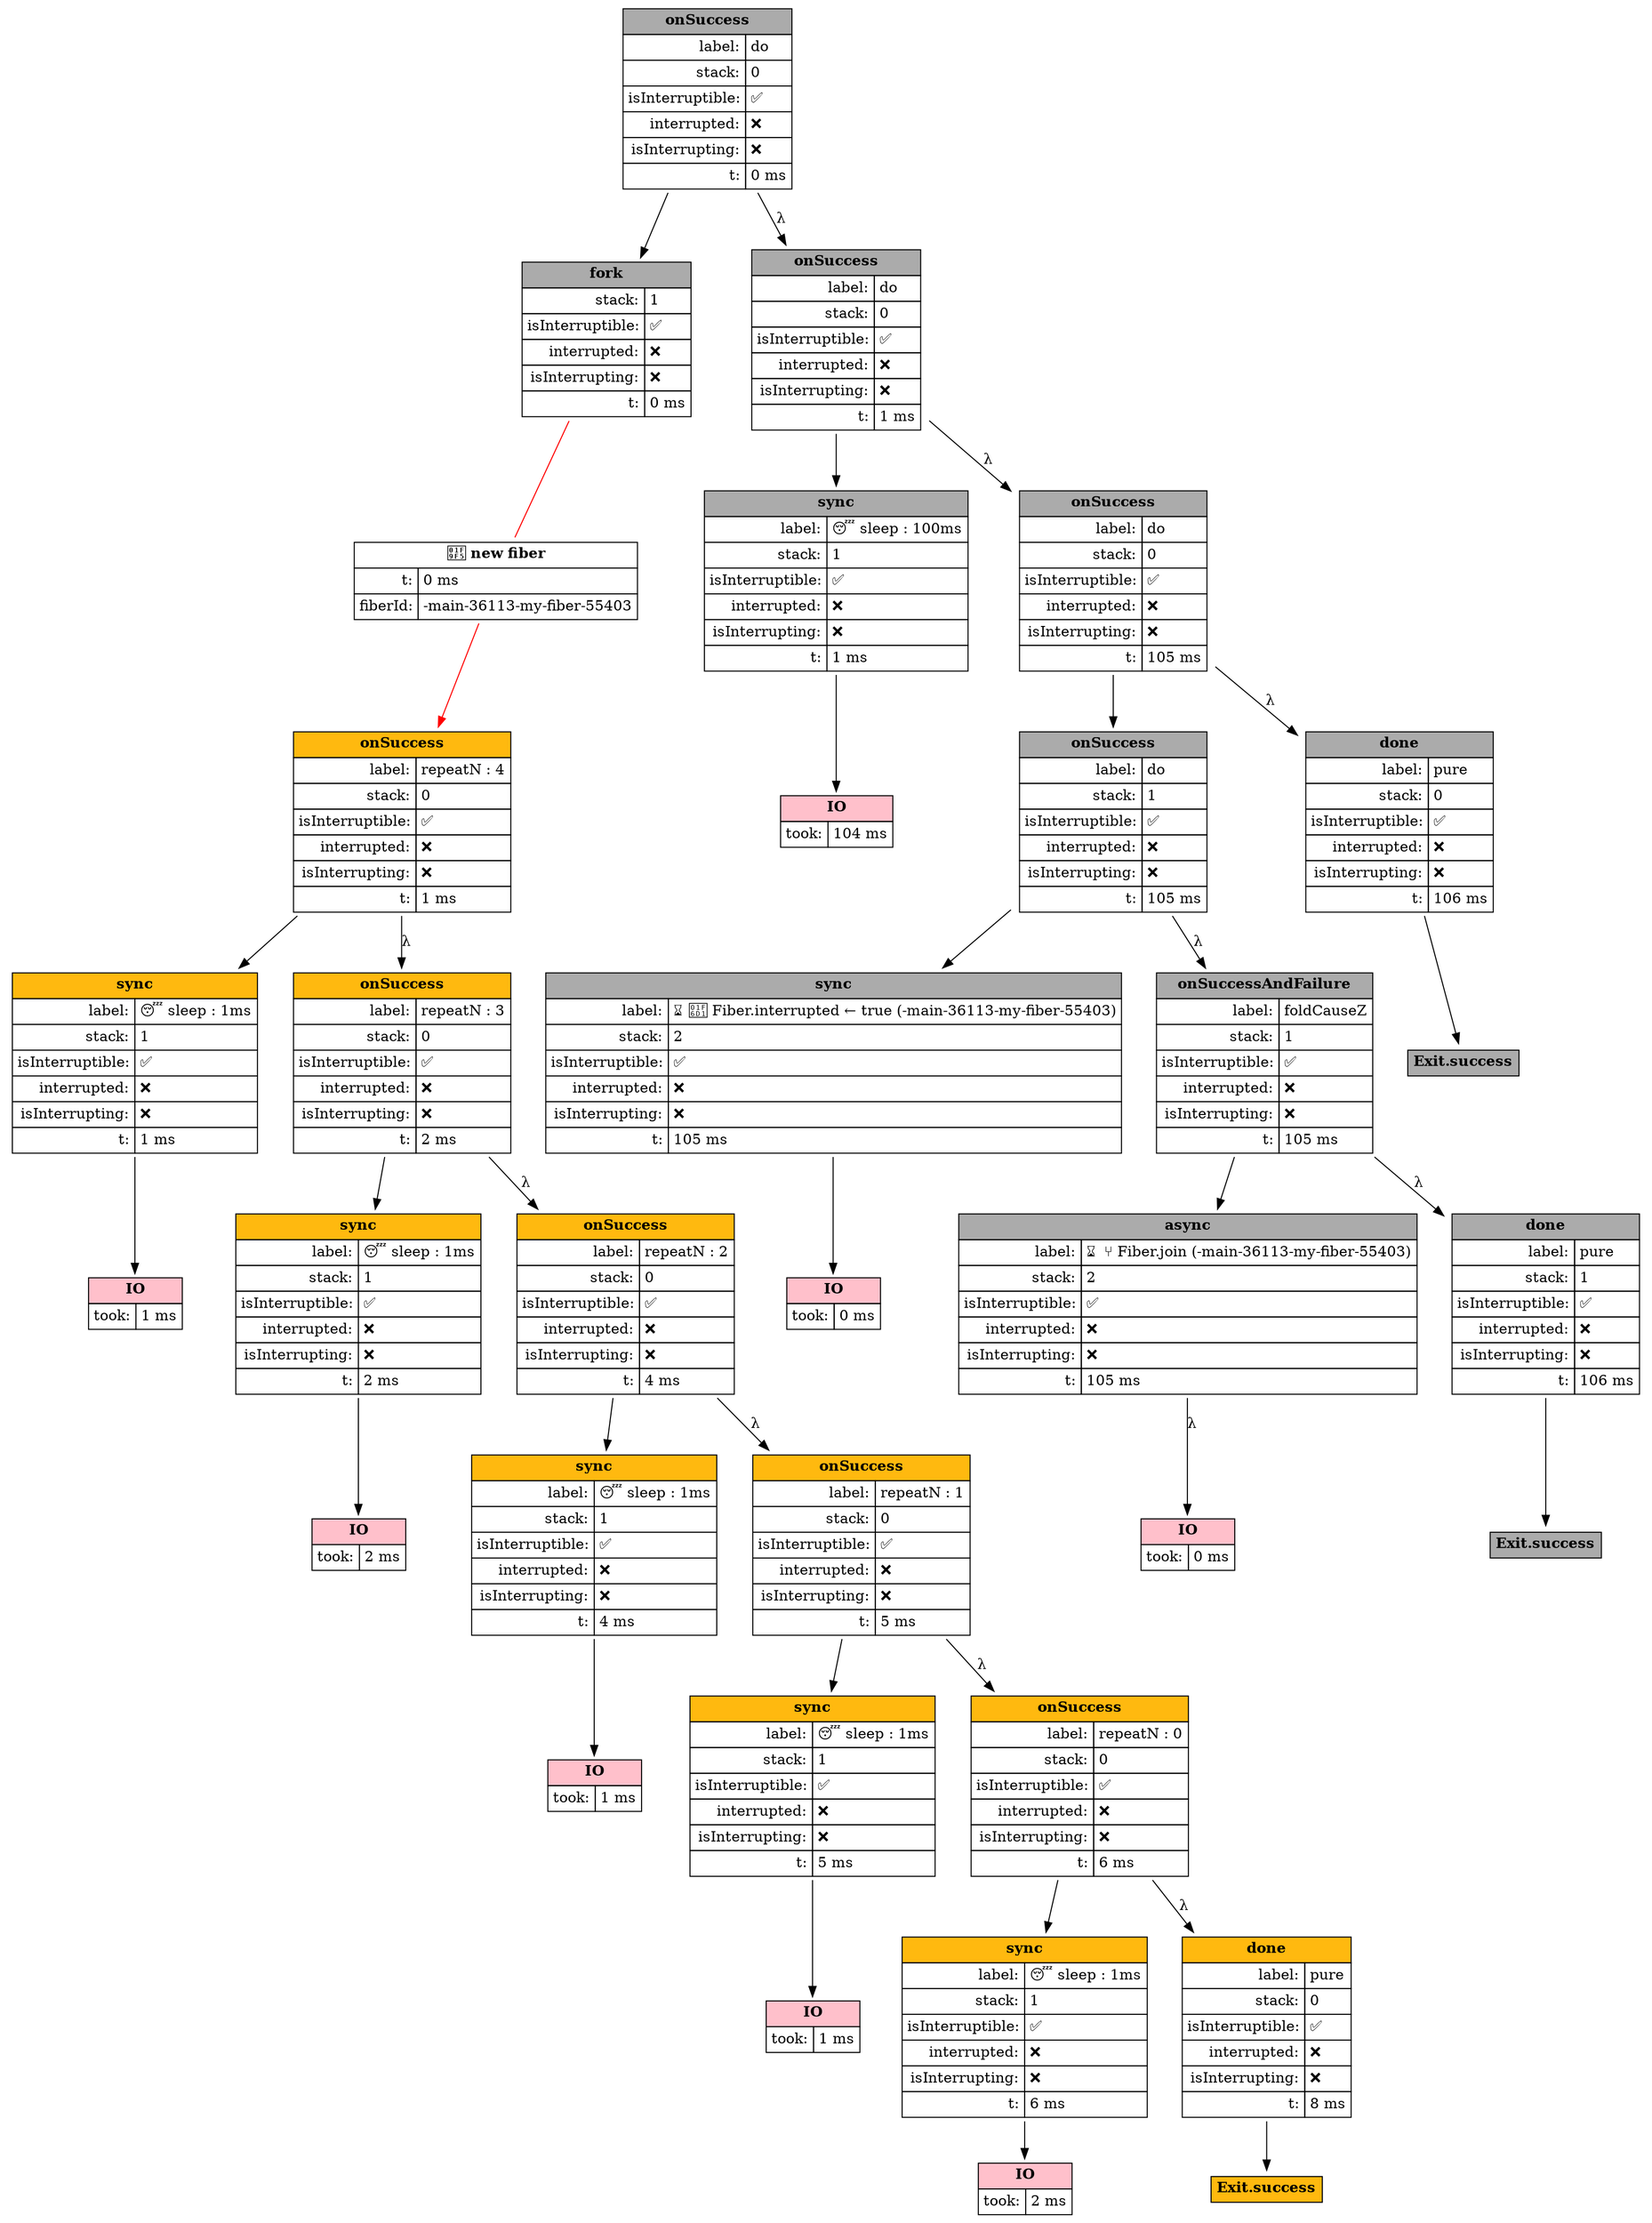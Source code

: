 digraph D {  node [shape=box]
"-main-36113-138272326829375" [shape=none, label=<<table CELLPADDING="4" BORDER="0" CELLBORDER="1" CELLSPACING="0"><tr><td BGCOLOR="gray67" colspan='2'><b>onSuccess</b></td></tr><tr><td align='right'>label:</td><td align='left'>do</td></tr><tr><td align='right'>stack:</td><td align='left'>0</td></tr><tr><td align='right'>isInterruptible:</td><td align='left'>✅</td></tr><tr><td align='right'>interrupted:</td><td align='left'>❌</td></tr><tr><td align='right'>isInterrupting:</td><td align='left'>❌</td></tr><tr><td align='right'>t:</td><td align='left'>0 ms</td></tr></table>> ]
  "-main-36113-138272326829375" -> "-main-36113-138272326899166" 
"-main-36113-138272326899166" [shape=none, label=<<table CELLPADDING="4" BORDER="0" CELLBORDER="1" CELLSPACING="0"><tr><td BGCOLOR="gray67" colspan='2'><b>fork</b></td></tr><tr><td align='right'>stack:</td><td align='left'>1</td></tr><tr><td align='right'>isInterruptible:</td><td align='left'>✅</td></tr><tr><td align='right'>interrupted:</td><td align='left'>❌</td></tr><tr><td align='right'>isInterrupting:</td><td align='left'>❌</td></tr><tr><td align='right'>t:</td><td align='left'>0 ms</td></tr></table>> ]
"-main-36113-138272326943541" [shape=none, label=<<table CELLPADDING="4" BORDER="0" CELLBORDER="1" CELLSPACING="0"><tr><td BGCOLOR="white" colspan='2'><b>🧵 new fiber</b></td></tr><tr><td align='right'>t:</td><td align='left'>0 ms</td></tr><tr><td align='right'>fiberId:</td><td align='left'>-main-36113-my-fiber-55403</td></tr></table>> ]
  "-main-36113-138272326899166" -> "-main-36113-138272326943541" [color=red, arrowhead=none]
  "-main-36113-138272326943541" -> "-main-36113-138272326947208" [color=red]
  "-main-36113-138272326829375" -> "-main-36113-138272327054333" [label = "λ"]
"-main-36113-138272327054333" [shape=none, label=<<table CELLPADDING="4" BORDER="0" CELLBORDER="1" CELLSPACING="0"><tr><td BGCOLOR="gray67" colspan='2'><b>onSuccess</b></td></tr><tr><td align='right'>label:</td><td align='left'>do</td></tr><tr><td align='right'>stack:</td><td align='left'>0</td></tr><tr><td align='right'>isInterruptible:</td><td align='left'>✅</td></tr><tr><td align='right'>interrupted:</td><td align='left'>❌</td></tr><tr><td align='right'>isInterrupting:</td><td align='left'>❌</td></tr><tr><td align='right'>t:</td><td align='left'>1 ms</td></tr></table>> ]
  "-main-36113-138272327054333" -> "-main-36113-138272327081125" 
"-main-36113-138272327081125" [shape=none, label=<<table CELLPADDING="4" BORDER="0" CELLBORDER="1" CELLSPACING="0"><tr><td BGCOLOR="gray67" colspan='2'><b>sync</b></td></tr><tr><td align='right'>label:</td><td align='left'>😴 sleep : 100ms</td></tr><tr><td align='right'>stack:</td><td align='left'>1</td></tr><tr><td align='right'>isInterruptible:</td><td align='left'>✅</td></tr><tr><td align='right'>interrupted:</td><td align='left'>❌</td></tr><tr><td align='right'>isInterrupting:</td><td align='left'>❌</td></tr><tr><td align='right'>t:</td><td align='left'>1 ms</td></tr></table>> ]
"-main-36113-138272326947208" [shape=none, label=<<table CELLPADDING="4" BORDER="0" CELLBORDER="1" CELLSPACING="0"><tr><td BGCOLOR="darkgoldenrod1" colspan='2'><b>onSuccess</b></td></tr><tr><td align='right'>label:</td><td align='left'>repeatN : 4</td></tr><tr><td align='right'>stack:</td><td align='left'>0</td></tr><tr><td align='right'>isInterruptible:</td><td align='left'>✅</td></tr><tr><td align='right'>interrupted:</td><td align='left'>❌</td></tr><tr><td align='right'>isInterrupting:</td><td align='left'>❌</td></tr><tr><td align='right'>t:</td><td align='left'>1 ms</td></tr></table>> ]
  "-main-36113-138272326947208" -> "-main-36113-my-fiber-55403-138272327202583" 
"-main-36113-my-fiber-55403-138272327202583" [shape=none, label=<<table CELLPADDING="4" BORDER="0" CELLBORDER="1" CELLSPACING="0"><tr><td BGCOLOR="darkgoldenrod1" colspan='2'><b>sync</b></td></tr><tr><td align='right'>label:</td><td align='left'>😴 sleep : 1ms</td></tr><tr><td align='right'>stack:</td><td align='left'>1</td></tr><tr><td align='right'>isInterruptible:</td><td align='left'>✅</td></tr><tr><td align='right'>interrupted:</td><td align='left'>❌</td></tr><tr><td align='right'>isInterrupting:</td><td align='left'>❌</td></tr><tr><td align='right'>t:</td><td align='left'>1 ms</td></tr></table>> ]
"-main-36113-my-fiber-55403-138272328615708" [shape=none, label=<<table CELLPADDING="4" BORDER="0" CELLBORDER="1" CELLSPACING="0"><tr><td BGCOLOR="pink" colspan='2'><b>IO</b></td></tr><tr><td align='right'>took:</td><td align='left'>1 ms</td></tr></table>> ]
  "-main-36113-my-fiber-55403-138272327202583" -> "-main-36113-my-fiber-55403-138272328615708" 
  "-main-36113-138272326947208" -> "-main-36113-my-fiber-55403-138272328660333" [label = "λ"]
"-main-36113-my-fiber-55403-138272328660333" [shape=none, label=<<table CELLPADDING="4" BORDER="0" CELLBORDER="1" CELLSPACING="0"><tr><td BGCOLOR="darkgoldenrod1" colspan='2'><b>onSuccess</b></td></tr><tr><td align='right'>label:</td><td align='left'>repeatN : 3</td></tr><tr><td align='right'>stack:</td><td align='left'>0</td></tr><tr><td align='right'>isInterruptible:</td><td align='left'>✅</td></tr><tr><td align='right'>interrupted:</td><td align='left'>❌</td></tr><tr><td align='right'>isInterrupting:</td><td align='left'>❌</td></tr><tr><td align='right'>t:</td><td align='left'>2 ms</td></tr></table>> ]
  "-main-36113-my-fiber-55403-138272328660333" -> "-main-36113-my-fiber-55403-138272328707208" 
"-main-36113-my-fiber-55403-138272328707208" [shape=none, label=<<table CELLPADDING="4" BORDER="0" CELLBORDER="1" CELLSPACING="0"><tr><td BGCOLOR="darkgoldenrod1" colspan='2'><b>sync</b></td></tr><tr><td align='right'>label:</td><td align='left'>😴 sleep : 1ms</td></tr><tr><td align='right'>stack:</td><td align='left'>1</td></tr><tr><td align='right'>isInterruptible:</td><td align='left'>✅</td></tr><tr><td align='right'>interrupted:</td><td align='left'>❌</td></tr><tr><td align='right'>isInterrupting:</td><td align='left'>❌</td></tr><tr><td align='right'>t:</td><td align='left'>2 ms</td></tr></table>> ]
"-main-36113-my-fiber-55403-138272330012750" [shape=none, label=<<table CELLPADDING="4" BORDER="0" CELLBORDER="1" CELLSPACING="0"><tr><td BGCOLOR="pink" colspan='2'><b>IO</b></td></tr><tr><td align='right'>took:</td><td align='left'>2 ms</td></tr></table>> ]
  "-main-36113-my-fiber-55403-138272328707208" -> "-main-36113-my-fiber-55403-138272330012750" 
  "-main-36113-my-fiber-55403-138272328660333" -> "-main-36113-my-fiber-55403-138272330035791" [label = "λ"]
"-main-36113-my-fiber-55403-138272330035791" [shape=none, label=<<table CELLPADDING="4" BORDER="0" CELLBORDER="1" CELLSPACING="0"><tr><td BGCOLOR="darkgoldenrod1" colspan='2'><b>onSuccess</b></td></tr><tr><td align='right'>label:</td><td align='left'>repeatN : 2</td></tr><tr><td align='right'>stack:</td><td align='left'>0</td></tr><tr><td align='right'>isInterruptible:</td><td align='left'>✅</td></tr><tr><td align='right'>interrupted:</td><td align='left'>❌</td></tr><tr><td align='right'>isInterrupting:</td><td align='left'>❌</td></tr><tr><td align='right'>t:</td><td align='left'>4 ms</td></tr></table>> ]
  "-main-36113-my-fiber-55403-138272330035791" -> "-main-36113-my-fiber-55403-138272330059333" 
"-main-36113-my-fiber-55403-138272330059333" [shape=none, label=<<table CELLPADDING="4" BORDER="0" CELLBORDER="1" CELLSPACING="0"><tr><td BGCOLOR="darkgoldenrod1" colspan='2'><b>sync</b></td></tr><tr><td align='right'>label:</td><td align='left'>😴 sleep : 1ms</td></tr><tr><td align='right'>stack:</td><td align='left'>1</td></tr><tr><td align='right'>isInterruptible:</td><td align='left'>✅</td></tr><tr><td align='right'>interrupted:</td><td align='left'>❌</td></tr><tr><td align='right'>isInterrupting:</td><td align='left'>❌</td></tr><tr><td align='right'>t:</td><td align='left'>4 ms</td></tr></table>> ]
"-main-36113-my-fiber-55403-138272331352875" [shape=none, label=<<table CELLPADDING="4" BORDER="0" CELLBORDER="1" CELLSPACING="0"><tr><td BGCOLOR="pink" colspan='2'><b>IO</b></td></tr><tr><td align='right'>took:</td><td align='left'>1 ms</td></tr></table>> ]
  "-main-36113-my-fiber-55403-138272330059333" -> "-main-36113-my-fiber-55403-138272331352875" 
  "-main-36113-my-fiber-55403-138272330035791" -> "-main-36113-my-fiber-55403-138272331489208" [label = "λ"]
"-main-36113-my-fiber-55403-138272331489208" [shape=none, label=<<table CELLPADDING="4" BORDER="0" CELLBORDER="1" CELLSPACING="0"><tr><td BGCOLOR="darkgoldenrod1" colspan='2'><b>onSuccess</b></td></tr><tr><td align='right'>label:</td><td align='left'>repeatN : 1</td></tr><tr><td align='right'>stack:</td><td align='left'>0</td></tr><tr><td align='right'>isInterruptible:</td><td align='left'>✅</td></tr><tr><td align='right'>interrupted:</td><td align='left'>❌</td></tr><tr><td align='right'>isInterrupting:</td><td align='left'>❌</td></tr><tr><td align='right'>t:</td><td align='left'>5 ms</td></tr></table>> ]
  "-main-36113-my-fiber-55403-138272331489208" -> "-main-36113-my-fiber-55403-138272331510500" 
"-main-36113-my-fiber-55403-138272331510500" [shape=none, label=<<table CELLPADDING="4" BORDER="0" CELLBORDER="1" CELLSPACING="0"><tr><td BGCOLOR="darkgoldenrod1" colspan='2'><b>sync</b></td></tr><tr><td align='right'>label:</td><td align='left'>😴 sleep : 1ms</td></tr><tr><td align='right'>stack:</td><td align='left'>1</td></tr><tr><td align='right'>isInterruptible:</td><td align='left'>✅</td></tr><tr><td align='right'>interrupted:</td><td align='left'>❌</td></tr><tr><td align='right'>isInterrupting:</td><td align='left'>❌</td></tr><tr><td align='right'>t:</td><td align='left'>5 ms</td></tr></table>> ]
"-main-36113-my-fiber-55403-138272332813666" [shape=none, label=<<table CELLPADDING="4" BORDER="0" CELLBORDER="1" CELLSPACING="0"><tr><td BGCOLOR="pink" colspan='2'><b>IO</b></td></tr><tr><td align='right'>took:</td><td align='left'>1 ms</td></tr></table>> ]
  "-main-36113-my-fiber-55403-138272331510500" -> "-main-36113-my-fiber-55403-138272332813666" 
  "-main-36113-my-fiber-55403-138272331489208" -> "-main-36113-my-fiber-55403-138272332829500" [label = "λ"]
"-main-36113-my-fiber-55403-138272332829500" [shape=none, label=<<table CELLPADDING="4" BORDER="0" CELLBORDER="1" CELLSPACING="0"><tr><td BGCOLOR="darkgoldenrod1" colspan='2'><b>onSuccess</b></td></tr><tr><td align='right'>label:</td><td align='left'>repeatN : 0</td></tr><tr><td align='right'>stack:</td><td align='left'>0</td></tr><tr><td align='right'>isInterruptible:</td><td align='left'>✅</td></tr><tr><td align='right'>interrupted:</td><td align='left'>❌</td></tr><tr><td align='right'>isInterrupting:</td><td align='left'>❌</td></tr><tr><td align='right'>t:</td><td align='left'>6 ms</td></tr></table>> ]
  "-main-36113-my-fiber-55403-138272332829500" -> "-main-36113-my-fiber-55403-138272332842416" 
"-main-36113-my-fiber-55403-138272332842416" [shape=none, label=<<table CELLPADDING="4" BORDER="0" CELLBORDER="1" CELLSPACING="0"><tr><td BGCOLOR="darkgoldenrod1" colspan='2'><b>sync</b></td></tr><tr><td align='right'>label:</td><td align='left'>😴 sleep : 1ms</td></tr><tr><td align='right'>stack:</td><td align='left'>1</td></tr><tr><td align='right'>isInterruptible:</td><td align='left'>✅</td></tr><tr><td align='right'>interrupted:</td><td align='left'>❌</td></tr><tr><td align='right'>isInterrupting:</td><td align='left'>❌</td></tr><tr><td align='right'>t:</td><td align='left'>6 ms</td></tr></table>> ]
"-main-36113-my-fiber-55403-138272334134875" [shape=none, label=<<table CELLPADDING="4" BORDER="0" CELLBORDER="1" CELLSPACING="0"><tr><td BGCOLOR="pink" colspan='2'><b>IO</b></td></tr><tr><td align='right'>took:</td><td align='left'>2 ms</td></tr></table>> ]
  "-main-36113-my-fiber-55403-138272332842416" -> "-main-36113-my-fiber-55403-138272334134875" 
  "-main-36113-my-fiber-55403-138272332829500" -> "-main-36113-my-fiber-55403-138272334153541" [label = "λ"]
"-main-36113-my-fiber-55403-138272334153541" [shape=none, label=<<table CELLPADDING="4" BORDER="0" CELLBORDER="1" CELLSPACING="0"><tr><td BGCOLOR="darkgoldenrod1" colspan='2'><b>done</b></td></tr><tr><td align='right'>label:</td><td align='left'>pure</td></tr><tr><td align='right'>stack:</td><td align='left'>0</td></tr><tr><td align='right'>isInterruptible:</td><td align='left'>✅</td></tr><tr><td align='right'>interrupted:</td><td align='left'>❌</td></tr><tr><td align='right'>isInterrupting:</td><td align='left'>❌</td></tr><tr><td align='right'>t:</td><td align='left'>8 ms</td></tr></table>> ]
"-main-36113-my-fiber-55403-138272334232750" [shape=none, label=<<table CELLPADDING="4" BORDER="0" CELLBORDER="1" CELLSPACING="0"><tr><td BGCOLOR="darkgoldenrod1" colspan='2'><b>Exit.success</b></td></tr></table>> ]
  "-main-36113-my-fiber-55403-138272334153541" -> "-main-36113-my-fiber-55403-138272334232750" 
"-main-36113-138272431645291" [shape=none, label=<<table CELLPADDING="4" BORDER="0" CELLBORDER="1" CELLSPACING="0"><tr><td BGCOLOR="pink" colspan='2'><b>IO</b></td></tr><tr><td align='right'>took:</td><td align='left'>104 ms</td></tr></table>> ]
  "-main-36113-138272327081125" -> "-main-36113-138272431645291" 
  "-main-36113-138272327054333" -> "-main-36113-138272431748500" [label = "λ"]
"-main-36113-138272431748500" [shape=none, label=<<table CELLPADDING="4" BORDER="0" CELLBORDER="1" CELLSPACING="0"><tr><td BGCOLOR="gray67" colspan='2'><b>onSuccess</b></td></tr><tr><td align='right'>label:</td><td align='left'>do</td></tr><tr><td align='right'>stack:</td><td align='left'>0</td></tr><tr><td align='right'>isInterruptible:</td><td align='left'>✅</td></tr><tr><td align='right'>interrupted:</td><td align='left'>❌</td></tr><tr><td align='right'>isInterrupting:</td><td align='left'>❌</td></tr><tr><td align='right'>t:</td><td align='left'>105 ms</td></tr></table>> ]
  "-main-36113-138272431748500" -> "-main-36113-138272431831000" 
"-main-36113-138272431831000" [shape=none, label=<<table CELLPADDING="4" BORDER="0" CELLBORDER="1" CELLSPACING="0"><tr><td BGCOLOR="gray67" colspan='2'><b>onSuccess</b></td></tr><tr><td align='right'>label:</td><td align='left'>do</td></tr><tr><td align='right'>stack:</td><td align='left'>1</td></tr><tr><td align='right'>isInterruptible:</td><td align='left'>✅</td></tr><tr><td align='right'>interrupted:</td><td align='left'>❌</td></tr><tr><td align='right'>isInterrupting:</td><td align='left'>❌</td></tr><tr><td align='right'>t:</td><td align='left'>105 ms</td></tr></table>> ]
  "-main-36113-138272431831000" -> "-main-36113-138272431854250" 
"-main-36113-138272431854250" [shape=none, label=<<table CELLPADDING="4" BORDER="0" CELLBORDER="1" CELLSPACING="0"><tr><td BGCOLOR="gray67" colspan='2'><b>sync</b></td></tr><tr><td align='right'>label:</td><td align='left'>⌛ 🛑 Fiber.interrupted ← true (-main-36113-my-fiber-55403)</td></tr><tr><td align='right'>stack:</td><td align='left'>2</td></tr><tr><td align='right'>isInterruptible:</td><td align='left'>✅</td></tr><tr><td align='right'>interrupted:</td><td align='left'>❌</td></tr><tr><td align='right'>isInterrupting:</td><td align='left'>❌</td></tr><tr><td align='right'>t:</td><td align='left'>105 ms</td></tr></table>> ]
"-main-36113-138272431898000" [shape=none, label=<<table CELLPADDING="4" BORDER="0" CELLBORDER="1" CELLSPACING="0"><tr><td BGCOLOR="pink" colspan='2'><b>IO</b></td></tr><tr><td align='right'>took:</td><td align='left'>0 ms</td></tr></table>> ]
  "-main-36113-138272431854250" -> "-main-36113-138272431898000" 
  "-main-36113-138272431831000" -> "-main-36113-138272431910583" [label = "λ"]
"-main-36113-138272431910583" [shape=none, label=<<table CELLPADDING="4" BORDER="0" CELLBORDER="1" CELLSPACING="0"><tr><td BGCOLOR="gray67" colspan='2'><b>onSuccessAndFailure</b></td></tr><tr><td align='right'>label:</td><td align='left'>foldCauseZ</td></tr><tr><td align='right'>stack:</td><td align='left'>1</td></tr><tr><td align='right'>isInterruptible:</td><td align='left'>✅</td></tr><tr><td align='right'>interrupted:</td><td align='left'>❌</td></tr><tr><td align='right'>isInterrupting:</td><td align='left'>❌</td></tr><tr><td align='right'>t:</td><td align='left'>105 ms</td></tr></table>> ]
  "-main-36113-138272431910583" -> "-main-36113-138272431942333" 
"-main-36113-138272431942333" [shape=none, label=<<table CELLPADDING="4" BORDER="0" CELLBORDER="1" CELLSPACING="0"><tr><td BGCOLOR="gray67" colspan='2'><b>async</b></td></tr><tr><td align='right'>label:</td><td align='left'>⌛ ⑂ Fiber.join (-main-36113-my-fiber-55403)</td></tr><tr><td align='right'>stack:</td><td align='left'>2</td></tr><tr><td align='right'>isInterruptible:</td><td align='left'>✅</td></tr><tr><td align='right'>interrupted:</td><td align='left'>❌</td></tr><tr><td align='right'>isInterrupting:</td><td align='left'>❌</td></tr><tr><td align='right'>t:</td><td align='left'>105 ms</td></tr></table>> ]
"-main-36113-138272432162375" [shape=none, label=<<table CELLPADDING="4" BORDER="0" CELLBORDER="1" CELLSPACING="0"><tr><td BGCOLOR="pink" colspan='2'><b>IO</b></td></tr><tr><td align='right'>took:</td><td align='left'>0 ms</td></tr></table>> ]
  "-main-36113-138272431942333" -> "-main-36113-138272432162375" [label = "λ"]
  "-main-36113-138272431910583" -> "-main-36113-138272432176250" [label = "λ"]
"-main-36113-138272432176250" [shape=none, label=<<table CELLPADDING="4" BORDER="0" CELLBORDER="1" CELLSPACING="0"><tr><td BGCOLOR="gray67" colspan='2'><b>done</b></td></tr><tr><td align='right'>label:</td><td align='left'>pure</td></tr><tr><td align='right'>stack:</td><td align='left'>1</td></tr><tr><td align='right'>isInterruptible:</td><td align='left'>✅</td></tr><tr><td align='right'>interrupted:</td><td align='left'>❌</td></tr><tr><td align='right'>isInterrupting:</td><td align='left'>❌</td></tr><tr><td align='right'>t:</td><td align='left'>106 ms</td></tr></table>> ]
"-main-36113-138272432205333" [shape=none, label=<<table CELLPADDING="4" BORDER="0" CELLBORDER="1" CELLSPACING="0"><tr><td BGCOLOR="gray67" colspan='2'><b>Exit.success</b></td></tr></table>> ]
  "-main-36113-138272432176250" -> "-main-36113-138272432205333" 
  "-main-36113-138272431748500" -> "-main-36113-138272432221083" [label = "λ"]
"-main-36113-138272432221083" [shape=none, label=<<table CELLPADDING="4" BORDER="0" CELLBORDER="1" CELLSPACING="0"><tr><td BGCOLOR="gray67" colspan='2'><b>done</b></td></tr><tr><td align='right'>label:</td><td align='left'>pure</td></tr><tr><td align='right'>stack:</td><td align='left'>0</td></tr><tr><td align='right'>isInterruptible:</td><td align='left'>✅</td></tr><tr><td align='right'>interrupted:</td><td align='left'>❌</td></tr><tr><td align='right'>isInterrupting:</td><td align='left'>❌</td></tr><tr><td align='right'>t:</td><td align='left'>106 ms</td></tr></table>> ]
"-main-36113-138272432241333" [shape=none, label=<<table CELLPADDING="4" BORDER="0" CELLBORDER="1" CELLSPACING="0"><tr><td BGCOLOR="gray67" colspan='2'><b>Exit.success</b></td></tr></table>> ]
  "-main-36113-138272432221083" -> "-main-36113-138272432241333" 
}
